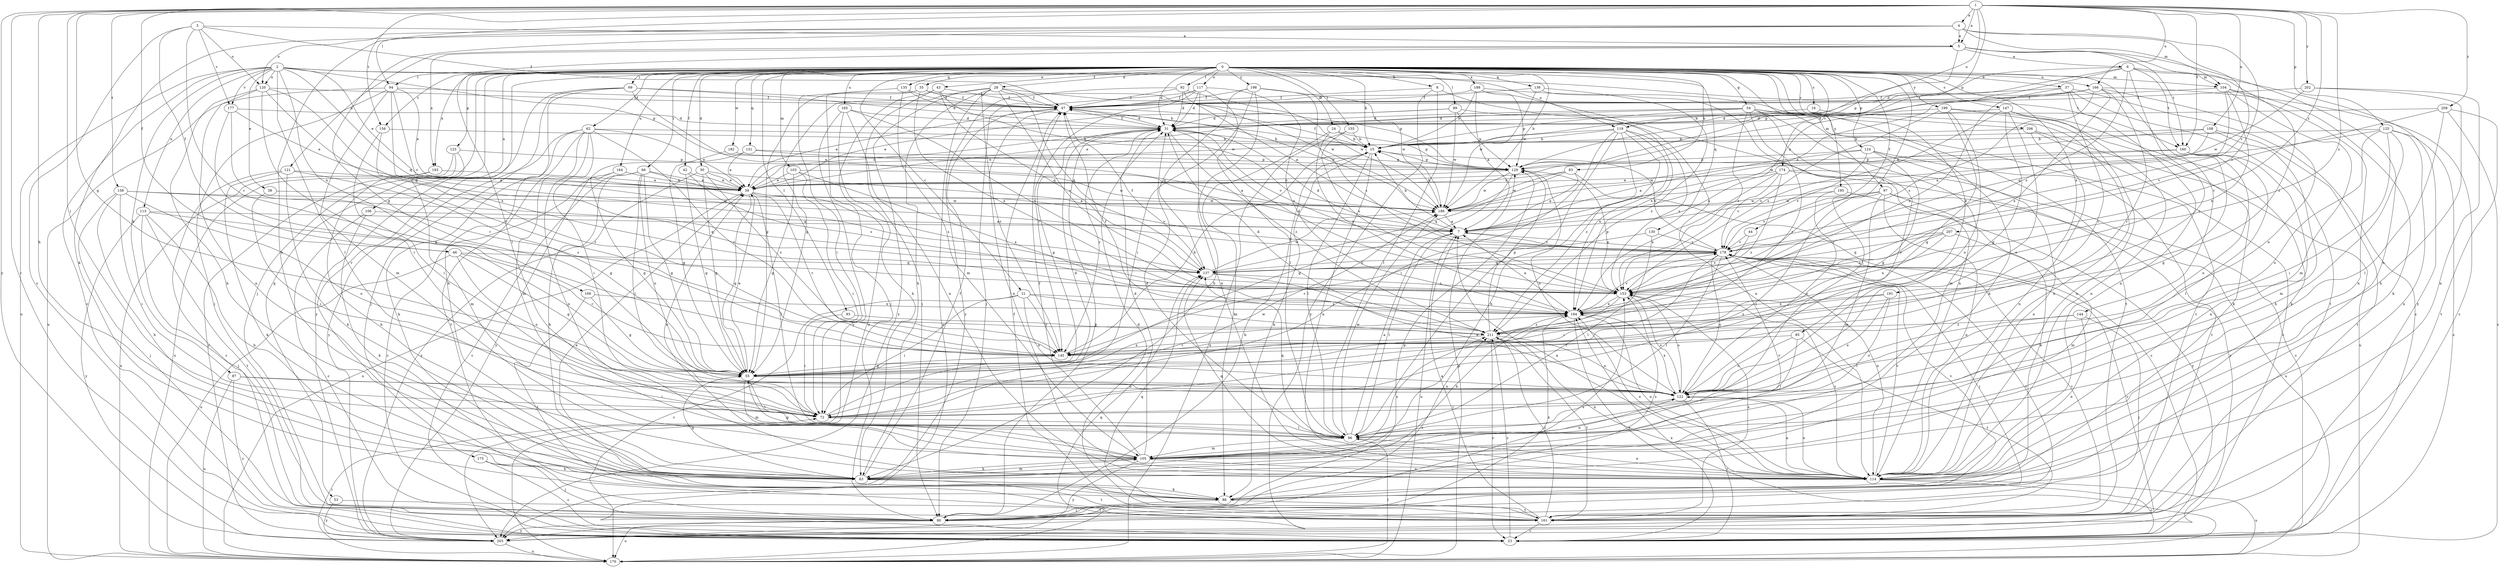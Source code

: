 strict digraph  {
0;
1;
2;
3;
4;
5;
6;
7;
8;
15;
16;
21;
23;
24;
28;
30;
31;
35;
37;
38;
39;
42;
43;
44;
46;
47;
53;
54;
55;
62;
63;
66;
69;
72;
80;
83;
85;
87;
88;
89;
92;
93;
94;
96;
97;
103;
104;
105;
106;
108;
113;
114;
117;
119;
120;
121;
122;
123;
124;
125;
129;
130;
131;
135;
136;
137;
144;
145;
147;
153;
155;
156;
158;
160;
161;
164;
165;
166;
169;
170;
174;
175;
177;
178;
182;
186;
188;
191;
193;
194;
195;
198;
199;
202;
203;
206;
207;
208;
211;
0 -> 8  [label=b];
0 -> 15  [label=b];
0 -> 16  [label=c];
0 -> 21  [label=c];
0 -> 24  [label=d];
0 -> 28  [label=d];
0 -> 30  [label=d];
0 -> 31  [label=d];
0 -> 35  [label=e];
0 -> 37  [label=e];
0 -> 42  [label=f];
0 -> 43  [label=f];
0 -> 44  [label=f];
0 -> 53  [label=g];
0 -> 54  [label=g];
0 -> 62  [label=h];
0 -> 66  [label=i];
0 -> 69  [label=i];
0 -> 80  [label=j];
0 -> 83  [label=k];
0 -> 85  [label=k];
0 -> 89  [label=l];
0 -> 92  [label=l];
0 -> 93  [label=l];
0 -> 94  [label=l];
0 -> 97  [label=m];
0 -> 103  [label=m];
0 -> 106  [label=n];
0 -> 117  [label=o];
0 -> 123  [label=p];
0 -> 124  [label=p];
0 -> 130  [label=q];
0 -> 131  [label=q];
0 -> 135  [label=q];
0 -> 136  [label=q];
0 -> 144  [label=r];
0 -> 147  [label=s];
0 -> 153  [label=s];
0 -> 155  [label=t];
0 -> 156  [label=t];
0 -> 164  [label=u];
0 -> 165  [label=u];
0 -> 166  [label=u];
0 -> 174  [label=v];
0 -> 175  [label=v];
0 -> 182  [label=w];
0 -> 186  [label=w];
0 -> 188  [label=x];
0 -> 191  [label=x];
0 -> 193  [label=x];
0 -> 195  [label=y];
0 -> 198  [label=y];
0 -> 199  [label=y];
0 -> 206  [label=z];
1 -> 4  [label=a];
1 -> 5  [label=a];
1 -> 23  [label=c];
1 -> 46  [label=f];
1 -> 55  [label=g];
1 -> 63  [label=h];
1 -> 72  [label=i];
1 -> 94  [label=l];
1 -> 108  [label=n];
1 -> 119  [label=o];
1 -> 125  [label=p];
1 -> 129  [label=p];
1 -> 153  [label=s];
1 -> 156  [label=t];
1 -> 158  [label=t];
1 -> 160  [label=t];
1 -> 166  [label=u];
1 -> 202  [label=y];
1 -> 203  [label=y];
1 -> 207  [label=z];
1 -> 208  [label=z];
2 -> 23  [label=c];
2 -> 38  [label=e];
2 -> 39  [label=e];
2 -> 87  [label=k];
2 -> 96  [label=l];
2 -> 104  [label=m];
2 -> 113  [label=n];
2 -> 119  [label=o];
2 -> 120  [label=o];
2 -> 129  [label=p];
2 -> 137  [label=q];
2 -> 160  [label=t];
2 -> 169  [label=u];
2 -> 170  [label=u];
2 -> 177  [label=v];
3 -> 5  [label=a];
3 -> 23  [label=c];
3 -> 46  [label=f];
3 -> 47  [label=f];
3 -> 120  [label=o];
3 -> 145  [label=r];
3 -> 177  [label=v];
4 -> 5  [label=a];
4 -> 55  [label=g];
4 -> 63  [label=h];
4 -> 88  [label=k];
4 -> 104  [label=m];
4 -> 120  [label=o];
4 -> 153  [label=s];
4 -> 178  [label=v];
5 -> 6  [label=a];
5 -> 96  [label=l];
5 -> 114  [label=n];
5 -> 121  [label=o];
5 -> 129  [label=p];
5 -> 160  [label=t];
5 -> 193  [label=x];
5 -> 211  [label=z];
6 -> 7  [label=a];
6 -> 31  [label=d];
6 -> 104  [label=m];
6 -> 129  [label=p];
6 -> 145  [label=r];
6 -> 153  [label=s];
6 -> 160  [label=t];
6 -> 203  [label=y];
7 -> 15  [label=b];
7 -> 96  [label=l];
7 -> 170  [label=u];
7 -> 178  [label=v];
8 -> 47  [label=f];
8 -> 96  [label=l];
8 -> 194  [label=x];
8 -> 203  [label=y];
15 -> 47  [label=f];
15 -> 88  [label=k];
15 -> 96  [label=l];
15 -> 114  [label=n];
15 -> 129  [label=p];
16 -> 31  [label=d];
16 -> 114  [label=n];
21 -> 23  [label=c];
21 -> 72  [label=i];
21 -> 122  [label=o];
21 -> 145  [label=r];
21 -> 194  [label=x];
21 -> 211  [label=z];
23 -> 211  [label=z];
24 -> 15  [label=b];
24 -> 88  [label=k];
24 -> 129  [label=p];
24 -> 194  [label=x];
28 -> 47  [label=f];
28 -> 55  [label=g];
28 -> 63  [label=h];
28 -> 137  [label=q];
28 -> 145  [label=r];
28 -> 153  [label=s];
28 -> 170  [label=u];
28 -> 186  [label=w];
28 -> 203  [label=y];
30 -> 7  [label=a];
30 -> 39  [label=e];
30 -> 55  [label=g];
30 -> 203  [label=y];
30 -> 211  [label=z];
31 -> 15  [label=b];
31 -> 47  [label=f];
31 -> 55  [label=g];
31 -> 80  [label=j];
31 -> 145  [label=r];
31 -> 178  [label=v];
31 -> 211  [label=z];
35 -> 47  [label=f];
35 -> 55  [label=g];
35 -> 80  [label=j];
35 -> 129  [label=p];
35 -> 194  [label=x];
37 -> 23  [label=c];
37 -> 47  [label=f];
37 -> 114  [label=n];
37 -> 145  [label=r];
37 -> 161  [label=t];
37 -> 194  [label=x];
38 -> 72  [label=i];
38 -> 186  [label=w];
39 -> 31  [label=d];
39 -> 55  [label=g];
39 -> 96  [label=l];
39 -> 145  [label=r];
39 -> 170  [label=u];
39 -> 178  [label=v];
39 -> 186  [label=w];
42 -> 39  [label=e];
42 -> 55  [label=g];
42 -> 153  [label=s];
43 -> 47  [label=f];
43 -> 80  [label=j];
43 -> 137  [label=q];
43 -> 170  [label=u];
43 -> 186  [label=w];
44 -> 153  [label=s];
44 -> 178  [label=v];
46 -> 55  [label=g];
46 -> 122  [label=o];
46 -> 137  [label=q];
46 -> 145  [label=r];
46 -> 170  [label=u];
47 -> 31  [label=d];
47 -> 39  [label=e];
47 -> 114  [label=n];
47 -> 186  [label=w];
53 -> 161  [label=t];
53 -> 203  [label=y];
54 -> 15  [label=b];
54 -> 31  [label=d];
54 -> 39  [label=e];
54 -> 63  [label=h];
54 -> 105  [label=m];
54 -> 122  [label=o];
54 -> 145  [label=r];
54 -> 153  [label=s];
54 -> 161  [label=t];
55 -> 39  [label=e];
55 -> 96  [label=l];
55 -> 105  [label=m];
55 -> 122  [label=o];
55 -> 194  [label=x];
62 -> 15  [label=b];
62 -> 39  [label=e];
62 -> 72  [label=i];
62 -> 88  [label=k];
62 -> 105  [label=m];
62 -> 114  [label=n];
62 -> 145  [label=r];
62 -> 161  [label=t];
62 -> 203  [label=y];
63 -> 47  [label=f];
63 -> 55  [label=g];
63 -> 88  [label=k];
63 -> 105  [label=m];
63 -> 161  [label=t];
66 -> 23  [label=c];
66 -> 39  [label=e];
66 -> 55  [label=g];
66 -> 63  [label=h];
66 -> 72  [label=i];
66 -> 122  [label=o];
66 -> 153  [label=s];
69 -> 7  [label=a];
69 -> 31  [label=d];
69 -> 47  [label=f];
69 -> 63  [label=h];
69 -> 80  [label=j];
69 -> 203  [label=y];
72 -> 31  [label=d];
72 -> 96  [label=l];
72 -> 186  [label=w];
80 -> 15  [label=b];
80 -> 129  [label=p];
80 -> 153  [label=s];
80 -> 170  [label=u];
80 -> 178  [label=v];
80 -> 194  [label=x];
80 -> 203  [label=y];
80 -> 211  [label=z];
83 -> 7  [label=a];
83 -> 23  [label=c];
83 -> 39  [label=e];
83 -> 137  [label=q];
83 -> 186  [label=w];
85 -> 96  [label=l];
85 -> 122  [label=o];
85 -> 145  [label=r];
85 -> 161  [label=t];
87 -> 23  [label=c];
87 -> 72  [label=i];
87 -> 122  [label=o];
87 -> 170  [label=u];
88 -> 39  [label=e];
88 -> 80  [label=j];
88 -> 153  [label=s];
88 -> 161  [label=t];
88 -> 178  [label=v];
89 -> 31  [label=d];
89 -> 39  [label=e];
89 -> 114  [label=n];
89 -> 129  [label=p];
89 -> 186  [label=w];
92 -> 7  [label=a];
92 -> 31  [label=d];
92 -> 47  [label=f];
92 -> 186  [label=w];
92 -> 203  [label=y];
93 -> 72  [label=i];
93 -> 211  [label=z];
94 -> 39  [label=e];
94 -> 47  [label=f];
94 -> 80  [label=j];
94 -> 105  [label=m];
94 -> 170  [label=u];
94 -> 178  [label=v];
94 -> 194  [label=x];
96 -> 7  [label=a];
96 -> 31  [label=d];
96 -> 105  [label=m];
96 -> 114  [label=n];
96 -> 137  [label=q];
96 -> 186  [label=w];
97 -> 72  [label=i];
97 -> 88  [label=k];
97 -> 105  [label=m];
97 -> 114  [label=n];
97 -> 170  [label=u];
97 -> 178  [label=v];
97 -> 186  [label=w];
103 -> 39  [label=e];
103 -> 55  [label=g];
103 -> 72  [label=i];
103 -> 186  [label=w];
103 -> 194  [label=x];
104 -> 47  [label=f];
104 -> 88  [label=k];
104 -> 105  [label=m];
104 -> 114  [label=n];
104 -> 137  [label=q];
104 -> 194  [label=x];
105 -> 31  [label=d];
105 -> 39  [label=e];
105 -> 47  [label=f];
105 -> 55  [label=g];
105 -> 63  [label=h];
105 -> 114  [label=n];
105 -> 122  [label=o];
105 -> 178  [label=v];
105 -> 203  [label=y];
105 -> 211  [label=z];
106 -> 7  [label=a];
106 -> 23  [label=c];
106 -> 88  [label=k];
108 -> 7  [label=a];
108 -> 15  [label=b];
108 -> 39  [label=e];
108 -> 105  [label=m];
108 -> 161  [label=t];
113 -> 7  [label=a];
113 -> 63  [label=h];
113 -> 80  [label=j];
113 -> 153  [label=s];
113 -> 161  [label=t];
113 -> 203  [label=y];
114 -> 7  [label=a];
114 -> 23  [label=c];
114 -> 122  [label=o];
114 -> 137  [label=q];
114 -> 153  [label=s];
114 -> 170  [label=u];
114 -> 178  [label=v];
114 -> 194  [label=x];
117 -> 31  [label=d];
117 -> 47  [label=f];
117 -> 80  [label=j];
117 -> 96  [label=l];
117 -> 114  [label=n];
117 -> 145  [label=r];
117 -> 194  [label=x];
119 -> 15  [label=b];
119 -> 39  [label=e];
119 -> 63  [label=h];
119 -> 72  [label=i];
119 -> 96  [label=l];
119 -> 153  [label=s];
119 -> 194  [label=x];
119 -> 211  [label=z];
120 -> 47  [label=f];
120 -> 63  [label=h];
120 -> 72  [label=i];
120 -> 114  [label=n];
120 -> 137  [label=q];
120 -> 145  [label=r];
121 -> 23  [label=c];
121 -> 39  [label=e];
121 -> 55  [label=g];
121 -> 63  [label=h];
121 -> 88  [label=k];
122 -> 23  [label=c];
122 -> 72  [label=i];
122 -> 114  [label=n];
122 -> 153  [label=s];
122 -> 194  [label=x];
123 -> 105  [label=m];
123 -> 129  [label=p];
123 -> 170  [label=u];
123 -> 203  [label=y];
124 -> 7  [label=a];
124 -> 55  [label=g];
124 -> 114  [label=n];
124 -> 129  [label=p];
124 -> 161  [label=t];
124 -> 178  [label=v];
125 -> 15  [label=b];
125 -> 23  [label=c];
125 -> 63  [label=h];
125 -> 72  [label=i];
125 -> 114  [label=n];
125 -> 122  [label=o];
125 -> 186  [label=w];
129 -> 39  [label=e];
129 -> 55  [label=g];
129 -> 122  [label=o];
129 -> 186  [label=w];
130 -> 96  [label=l];
130 -> 145  [label=r];
130 -> 178  [label=v];
131 -> 7  [label=a];
131 -> 39  [label=e];
131 -> 129  [label=p];
131 -> 203  [label=y];
135 -> 15  [label=b];
135 -> 47  [label=f];
135 -> 72  [label=i];
135 -> 105  [label=m];
136 -> 47  [label=f];
136 -> 96  [label=l];
136 -> 186  [label=w];
136 -> 211  [label=z];
137 -> 47  [label=f];
137 -> 122  [label=o];
137 -> 153  [label=s];
137 -> 178  [label=v];
137 -> 186  [label=w];
144 -> 80  [label=j];
144 -> 114  [label=n];
144 -> 122  [label=o];
144 -> 211  [label=z];
145 -> 15  [label=b];
145 -> 55  [label=g];
147 -> 31  [label=d];
147 -> 55  [label=g];
147 -> 88  [label=k];
147 -> 114  [label=n];
147 -> 122  [label=o];
147 -> 153  [label=s];
153 -> 31  [label=d];
153 -> 63  [label=h];
153 -> 122  [label=o];
153 -> 129  [label=p];
153 -> 194  [label=x];
155 -> 15  [label=b];
155 -> 153  [label=s];
155 -> 170  [label=u];
156 -> 15  [label=b];
156 -> 72  [label=i];
156 -> 145  [label=r];
158 -> 63  [label=h];
158 -> 72  [label=i];
158 -> 80  [label=j];
158 -> 122  [label=o];
158 -> 137  [label=q];
158 -> 186  [label=w];
160 -> 55  [label=g];
160 -> 96  [label=l];
160 -> 114  [label=n];
160 -> 122  [label=o];
160 -> 129  [label=p];
160 -> 186  [label=w];
161 -> 7  [label=a];
161 -> 23  [label=c];
161 -> 31  [label=d];
161 -> 47  [label=f];
161 -> 137  [label=q];
161 -> 153  [label=s];
161 -> 178  [label=v];
161 -> 211  [label=z];
164 -> 23  [label=c];
164 -> 39  [label=e];
164 -> 55  [label=g];
165 -> 31  [label=d];
165 -> 63  [label=h];
165 -> 114  [label=n];
165 -> 153  [label=s];
165 -> 203  [label=y];
166 -> 7  [label=a];
166 -> 15  [label=b];
166 -> 23  [label=c];
166 -> 47  [label=f];
166 -> 122  [label=o];
166 -> 145  [label=r];
166 -> 153  [label=s];
166 -> 194  [label=x];
169 -> 55  [label=g];
169 -> 161  [label=t];
169 -> 194  [label=x];
170 -> 72  [label=i];
170 -> 96  [label=l];
170 -> 129  [label=p];
170 -> 137  [label=q];
170 -> 194  [label=x];
174 -> 7  [label=a];
174 -> 23  [label=c];
174 -> 39  [label=e];
174 -> 178  [label=v];
174 -> 194  [label=x];
174 -> 203  [label=y];
174 -> 211  [label=z];
175 -> 23  [label=c];
175 -> 63  [label=h];
175 -> 80  [label=j];
177 -> 31  [label=d];
177 -> 39  [label=e];
177 -> 55  [label=g];
177 -> 145  [label=r];
178 -> 7  [label=a];
178 -> 15  [label=b];
178 -> 31  [label=d];
178 -> 72  [label=i];
178 -> 80  [label=j];
178 -> 96  [label=l];
178 -> 114  [label=n];
178 -> 122  [label=o];
178 -> 137  [label=q];
182 -> 55  [label=g];
182 -> 129  [label=p];
186 -> 7  [label=a];
186 -> 15  [label=b];
188 -> 7  [label=a];
188 -> 15  [label=b];
188 -> 47  [label=f];
188 -> 114  [label=n];
188 -> 129  [label=p];
188 -> 161  [label=t];
191 -> 96  [label=l];
191 -> 122  [label=o];
191 -> 194  [label=x];
191 -> 211  [label=z];
193 -> 39  [label=e];
193 -> 63  [label=h];
193 -> 170  [label=u];
194 -> 7  [label=a];
194 -> 23  [label=c];
194 -> 114  [label=n];
194 -> 178  [label=v];
194 -> 211  [label=z];
195 -> 122  [label=o];
195 -> 186  [label=w];
195 -> 203  [label=y];
198 -> 47  [label=f];
198 -> 63  [label=h];
198 -> 72  [label=i];
198 -> 137  [label=q];
198 -> 153  [label=s];
198 -> 186  [label=w];
199 -> 31  [label=d];
199 -> 55  [label=g];
199 -> 88  [label=k];
199 -> 114  [label=n];
199 -> 122  [label=o];
199 -> 153  [label=s];
202 -> 47  [label=f];
202 -> 63  [label=h];
202 -> 114  [label=n];
202 -> 186  [label=w];
203 -> 170  [label=u];
203 -> 178  [label=v];
206 -> 15  [label=b];
206 -> 23  [label=c];
206 -> 114  [label=n];
206 -> 170  [label=u];
207 -> 105  [label=m];
207 -> 137  [label=q];
207 -> 153  [label=s];
207 -> 178  [label=v];
207 -> 194  [label=x];
208 -> 23  [label=c];
208 -> 31  [label=d];
208 -> 96  [label=l];
208 -> 161  [label=t];
208 -> 178  [label=v];
211 -> 23  [label=c];
211 -> 31  [label=d];
211 -> 47  [label=f];
211 -> 114  [label=n];
211 -> 122  [label=o];
211 -> 129  [label=p];
211 -> 145  [label=r];
211 -> 161  [label=t];
}

